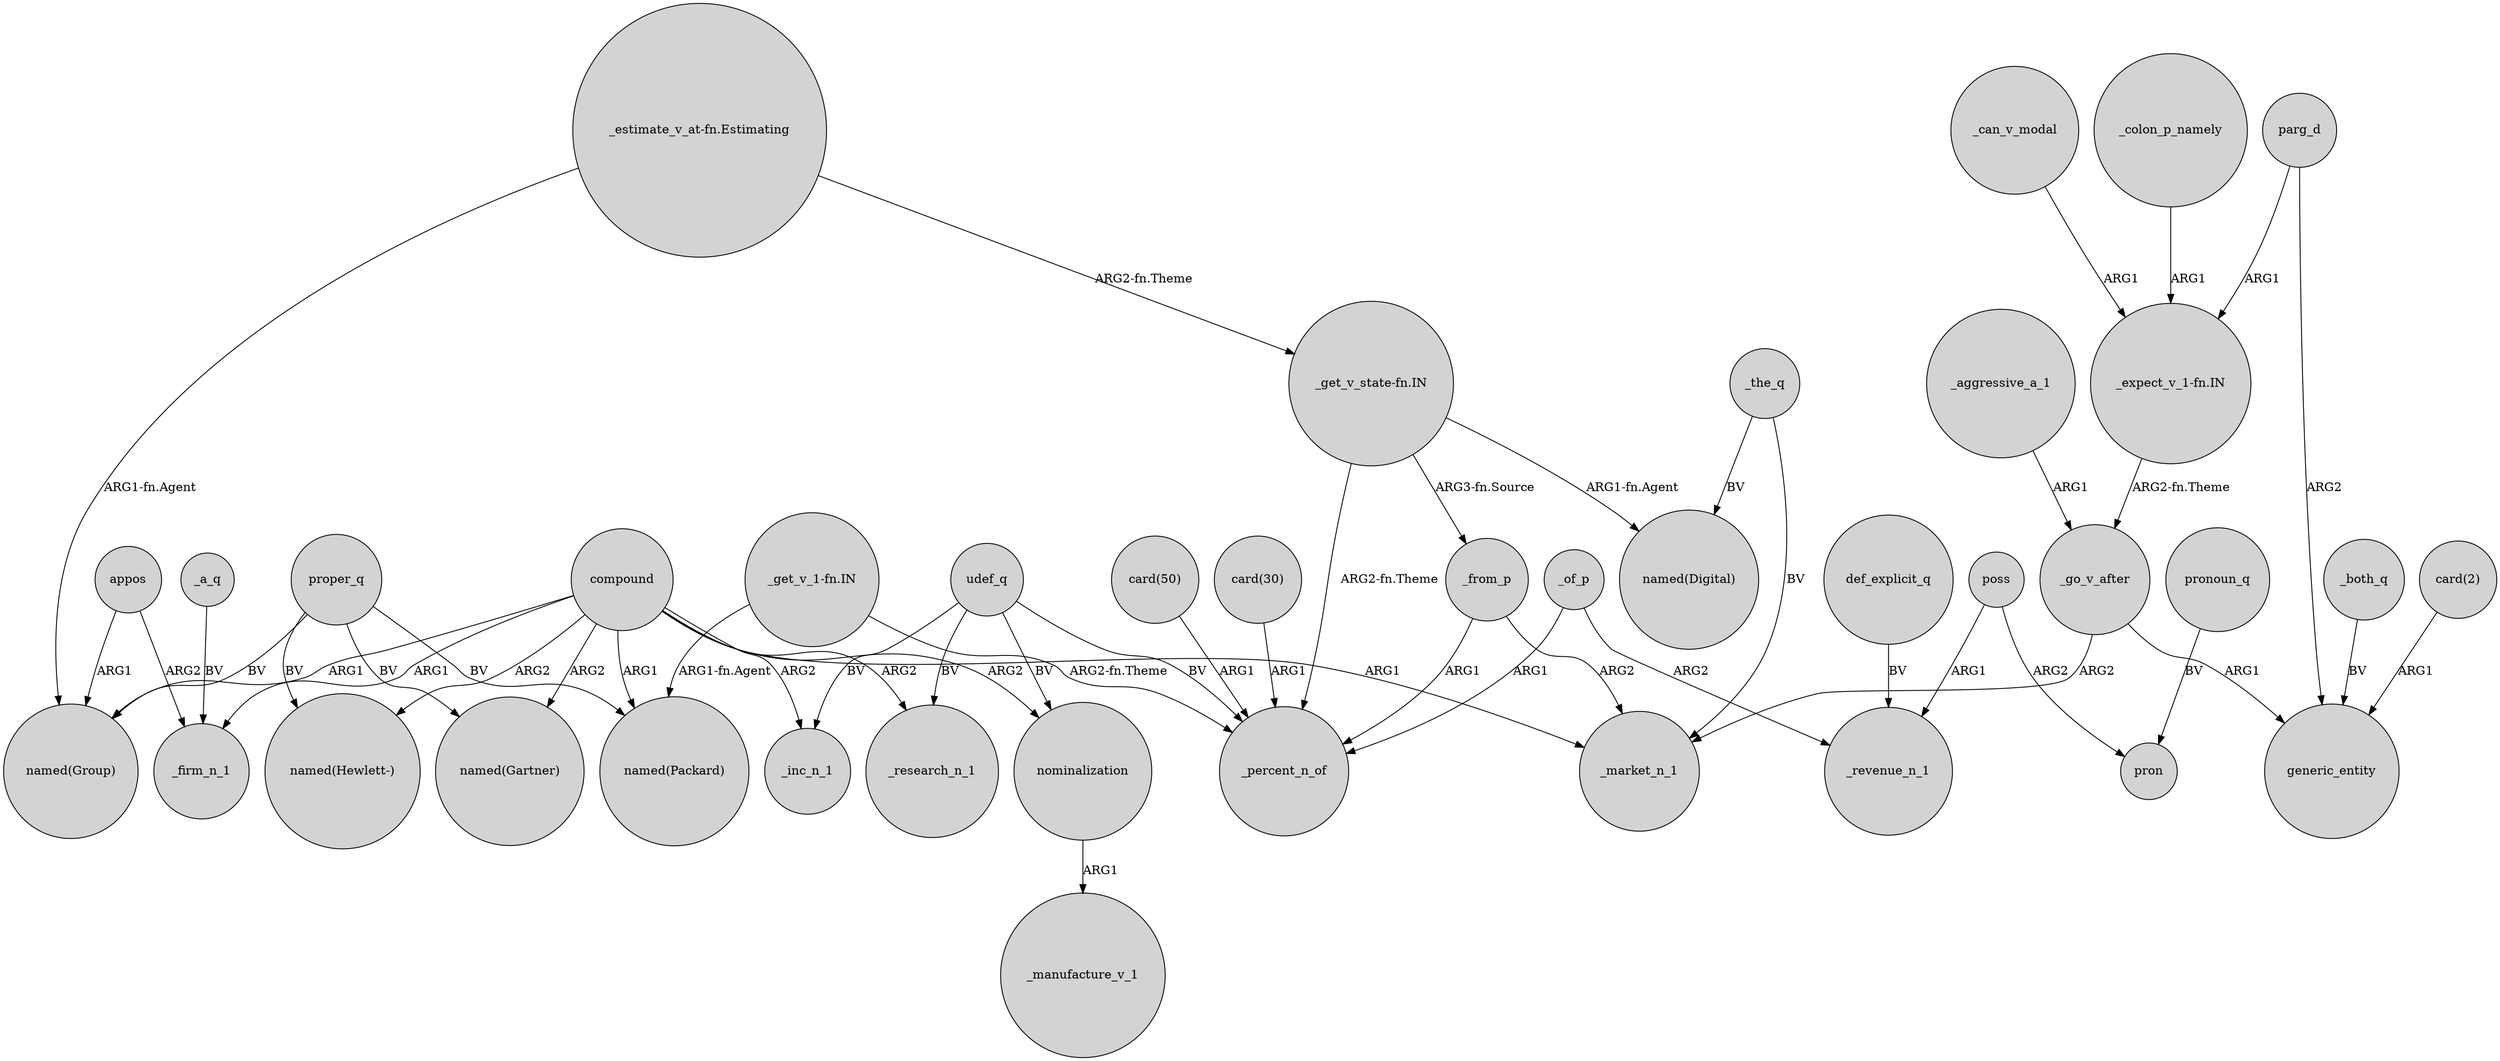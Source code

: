 digraph {
	node [shape=circle style=filled]
	udef_q -> _inc_n_1 [label=BV]
	proper_q -> "named(Packard)" [label=BV]
	poss -> pron [label=ARG2]
	appos -> _firm_n_1 [label=ARG2]
	compound -> "named(Hewlett-)" [label=ARG2]
	"_estimate_v_at-fn.Estimating" -> "named(Group)" [label="ARG1-fn.Agent"]
	parg_d -> generic_entity [label=ARG2]
	udef_q -> _research_n_1 [label=BV]
	_a_q -> _firm_n_1 [label=BV]
	nominalization -> _manufacture_v_1 [label=ARG1]
	compound -> nominalization [label=ARG2]
	compound -> "named(Gartner)" [label=ARG2]
	_aggressive_a_1 -> _go_v_after [label=ARG1]
	_go_v_after -> _market_n_1 [label=ARG2]
	"card(30)" -> _percent_n_of [label=ARG1]
	_both_q -> generic_entity [label=BV]
	_go_v_after -> generic_entity [label=ARG1]
	proper_q -> "named(Hewlett-)" [label=BV]
	_colon_p_namely -> "_expect_v_1-fn.IN" [label=ARG1]
	compound -> "named(Group)" [label=ARG1]
	_of_p -> _percent_n_of [label=ARG1]
	poss -> _revenue_n_1 [label=ARG1]
	pronoun_q -> pron [label=BV]
	_of_p -> _revenue_n_1 [label=ARG2]
	compound -> "named(Packard)" [label=ARG1]
	"_expect_v_1-fn.IN" -> _go_v_after [label="ARG2-fn.Theme"]
	_from_p -> _percent_n_of [label=ARG1]
	"_get_v_1-fn.IN" -> "named(Packard)" [label="ARG1-fn.Agent"]
	"card(50)" -> _percent_n_of [label=ARG1]
	"_estimate_v_at-fn.Estimating" -> "_get_v_state-fn.IN" [label="ARG2-fn.Theme"]
	_from_p -> _market_n_1 [label=ARG2]
	appos -> "named(Group)" [label=ARG1]
	def_explicit_q -> _revenue_n_1 [label=BV]
	parg_d -> "_expect_v_1-fn.IN" [label=ARG1]
	_can_v_modal -> "_expect_v_1-fn.IN" [label=ARG1]
	compound -> _firm_n_1 [label=ARG1]
	udef_q -> nominalization [label=BV]
	proper_q -> "named(Group)" [label=BV]
	udef_q -> _percent_n_of [label=BV]
	compound -> _market_n_1 [label=ARG1]
	_the_q -> "named(Digital)" [label=BV]
	"_get_v_state-fn.IN" -> "named(Digital)" [label="ARG1-fn.Agent"]
	_the_q -> _market_n_1 [label=BV]
	compound -> _research_n_1 [label=ARG2]
	"_get_v_state-fn.IN" -> _percent_n_of [label="ARG2-fn.Theme"]
	compound -> _inc_n_1 [label=ARG2]
	"card(2)" -> generic_entity [label=ARG1]
	proper_q -> "named(Gartner)" [label=BV]
	"_get_v_state-fn.IN" -> _from_p [label="ARG3-fn.Source"]
	"_get_v_1-fn.IN" -> _percent_n_of [label="ARG2-fn.Theme"]
}
